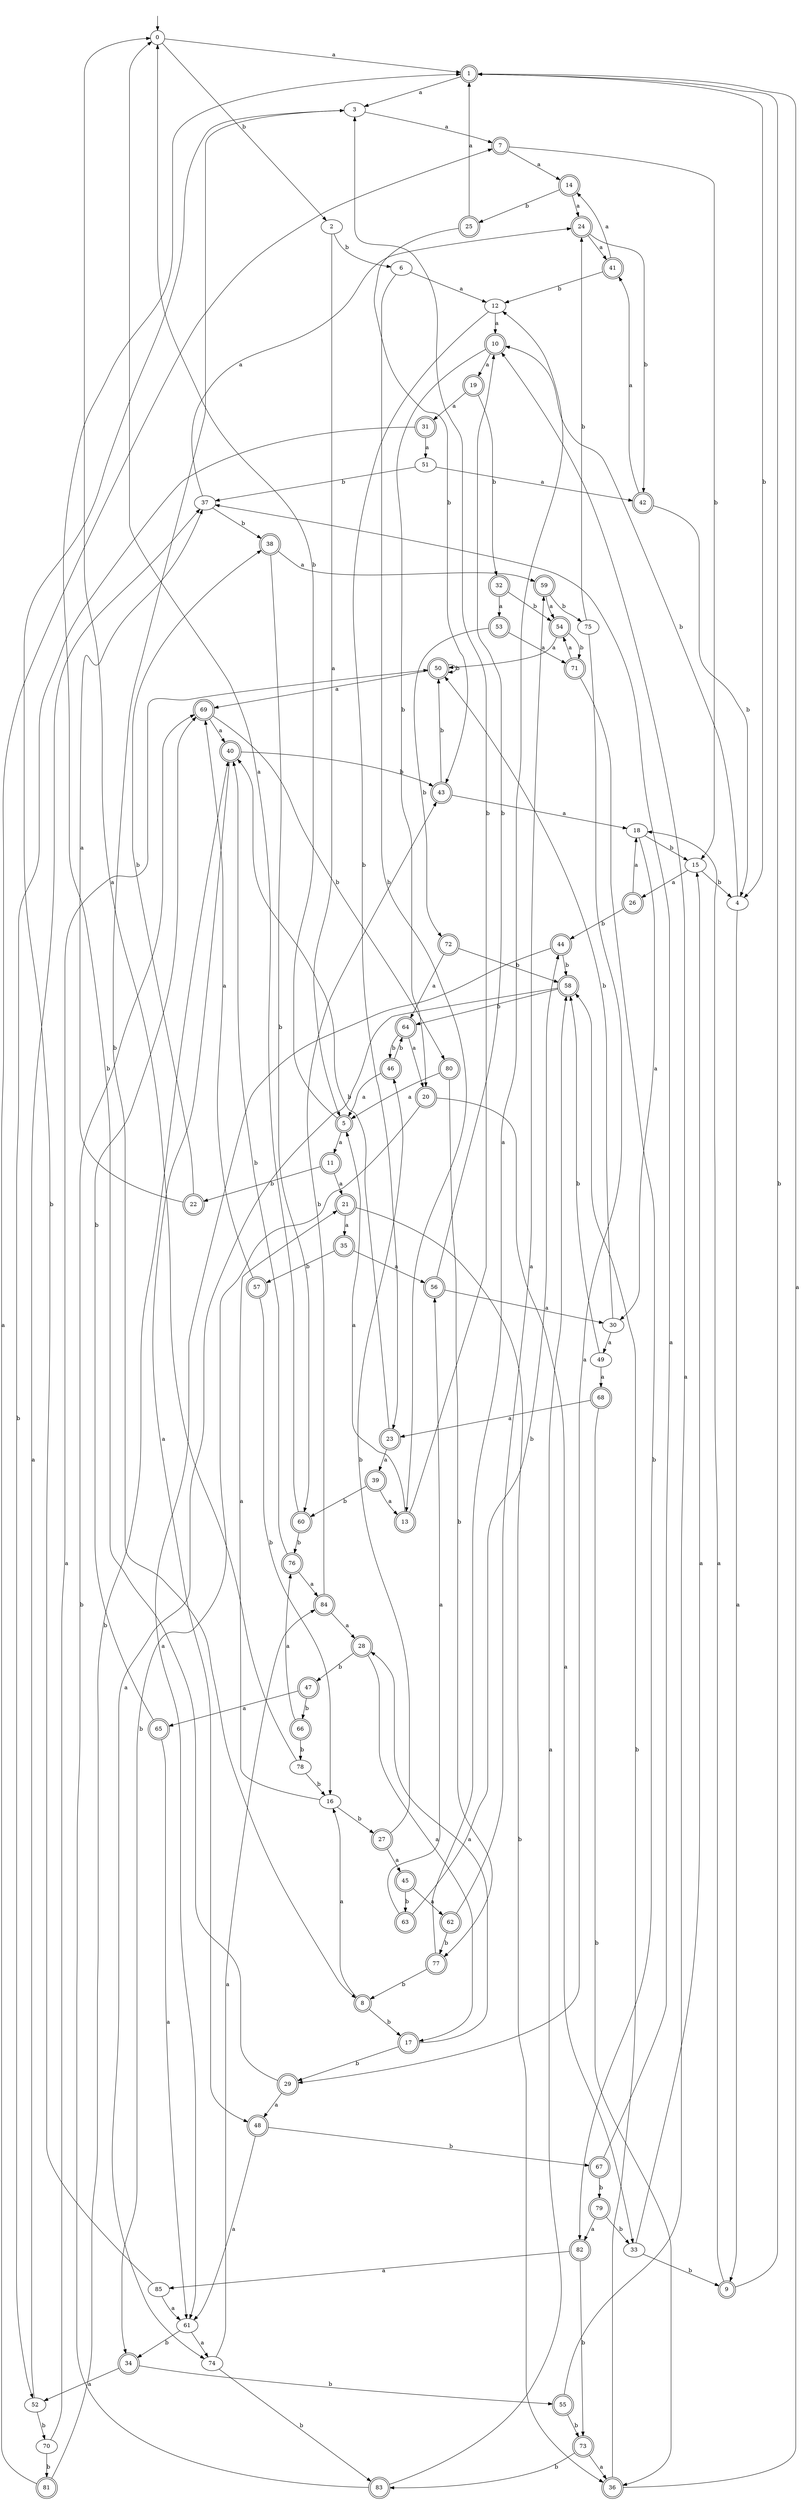 digraph RandomDFA {
  __start0 [label="", shape=none];
  __start0 -> 0 [label=""];
  0 [shape=circle]
  0 -> 1 [label="a"]
  0 -> 2 [label="b"]
  1 [shape=doublecircle]
  1 -> 3 [label="a"]
  1 -> 4 [label="b"]
  2
  2 -> 5 [label="a"]
  2 -> 6 [label="b"]
  3
  3 -> 7 [label="a"]
  3 -> 8 [label="b"]
  4
  4 -> 9 [label="a"]
  4 -> 10 [label="b"]
  5 [shape=doublecircle]
  5 -> 11 [label="a"]
  5 -> 0 [label="b"]
  6
  6 -> 12 [label="a"]
  6 -> 13 [label="b"]
  7 [shape=doublecircle]
  7 -> 14 [label="a"]
  7 -> 15 [label="b"]
  8 [shape=doublecircle]
  8 -> 16 [label="a"]
  8 -> 17 [label="b"]
  9 [shape=doublecircle]
  9 -> 18 [label="a"]
  9 -> 1 [label="b"]
  10 [shape=doublecircle]
  10 -> 19 [label="a"]
  10 -> 20 [label="b"]
  11 [shape=doublecircle]
  11 -> 21 [label="a"]
  11 -> 22 [label="b"]
  12
  12 -> 10 [label="a"]
  12 -> 23 [label="b"]
  13 [shape=doublecircle]
  13 -> 5 [label="a"]
  13 -> 3 [label="b"]
  14 [shape=doublecircle]
  14 -> 24 [label="a"]
  14 -> 25 [label="b"]
  15
  15 -> 26 [label="a"]
  15 -> 4 [label="b"]
  16
  16 -> 21 [label="a"]
  16 -> 27 [label="b"]
  17 [shape=doublecircle]
  17 -> 28 [label="a"]
  17 -> 29 [label="b"]
  18
  18 -> 30 [label="a"]
  18 -> 15 [label="b"]
  19 [shape=doublecircle]
  19 -> 31 [label="a"]
  19 -> 32 [label="b"]
  20 [shape=doublecircle]
  20 -> 33 [label="a"]
  20 -> 34 [label="b"]
  21 [shape=doublecircle]
  21 -> 35 [label="a"]
  21 -> 36 [label="b"]
  22 [shape=doublecircle]
  22 -> 37 [label="a"]
  22 -> 38 [label="b"]
  23 [shape=doublecircle]
  23 -> 39 [label="a"]
  23 -> 40 [label="b"]
  24 [shape=doublecircle]
  24 -> 41 [label="a"]
  24 -> 42 [label="b"]
  25 [shape=doublecircle]
  25 -> 1 [label="a"]
  25 -> 43 [label="b"]
  26 [shape=doublecircle]
  26 -> 18 [label="a"]
  26 -> 44 [label="b"]
  27 [shape=doublecircle]
  27 -> 45 [label="a"]
  27 -> 46 [label="b"]
  28 [shape=doublecircle]
  28 -> 17 [label="a"]
  28 -> 47 [label="b"]
  29 [shape=doublecircle]
  29 -> 48 [label="a"]
  29 -> 1 [label="b"]
  30
  30 -> 49 [label="a"]
  30 -> 50 [label="b"]
  31 [shape=doublecircle]
  31 -> 51 [label="a"]
  31 -> 52 [label="b"]
  32 [shape=doublecircle]
  32 -> 53 [label="a"]
  32 -> 54 [label="b"]
  33
  33 -> 15 [label="a"]
  33 -> 9 [label="b"]
  34 [shape=doublecircle]
  34 -> 52 [label="a"]
  34 -> 55 [label="b"]
  35 [shape=doublecircle]
  35 -> 56 [label="a"]
  35 -> 57 [label="b"]
  36 [shape=doublecircle]
  36 -> 1 [label="a"]
  36 -> 58 [label="b"]
  37
  37 -> 24 [label="a"]
  37 -> 38 [label="b"]
  38 [shape=doublecircle]
  38 -> 59 [label="a"]
  38 -> 60 [label="b"]
  39 [shape=doublecircle]
  39 -> 13 [label="a"]
  39 -> 60 [label="b"]
  40 [shape=doublecircle]
  40 -> 48 [label="a"]
  40 -> 43 [label="b"]
  41 [shape=doublecircle]
  41 -> 14 [label="a"]
  41 -> 12 [label="b"]
  42 [shape=doublecircle]
  42 -> 41 [label="a"]
  42 -> 4 [label="b"]
  43 [shape=doublecircle]
  43 -> 18 [label="a"]
  43 -> 50 [label="b"]
  44 [shape=doublecircle]
  44 -> 61 [label="a"]
  44 -> 58 [label="b"]
  45 [shape=doublecircle]
  45 -> 62 [label="a"]
  45 -> 63 [label="b"]
  46 [shape=doublecircle]
  46 -> 5 [label="a"]
  46 -> 64 [label="b"]
  47 [shape=doublecircle]
  47 -> 65 [label="a"]
  47 -> 66 [label="b"]
  48 [shape=doublecircle]
  48 -> 61 [label="a"]
  48 -> 67 [label="b"]
  49
  49 -> 68 [label="a"]
  49 -> 58 [label="b"]
  50 [shape=doublecircle]
  50 -> 69 [label="a"]
  50 -> 50 [label="b"]
  51
  51 -> 42 [label="a"]
  51 -> 37 [label="b"]
  52
  52 -> 37 [label="a"]
  52 -> 70 [label="b"]
  53 [shape=doublecircle]
  53 -> 71 [label="a"]
  53 -> 72 [label="b"]
  54 [shape=doublecircle]
  54 -> 50 [label="a"]
  54 -> 71 [label="b"]
  55 [shape=doublecircle]
  55 -> 10 [label="a"]
  55 -> 73 [label="b"]
  56 [shape=doublecircle]
  56 -> 30 [label="a"]
  56 -> 10 [label="b"]
  57 [shape=doublecircle]
  57 -> 69 [label="a"]
  57 -> 16 [label="b"]
  58 [shape=doublecircle]
  58 -> 74 [label="a"]
  58 -> 64 [label="b"]
  59 [shape=doublecircle]
  59 -> 54 [label="a"]
  59 -> 75 [label="b"]
  60 [shape=doublecircle]
  60 -> 0 [label="a"]
  60 -> 76 [label="b"]
  61
  61 -> 74 [label="a"]
  61 -> 34 [label="b"]
  62 [shape=doublecircle]
  62 -> 59 [label="a"]
  62 -> 77 [label="b"]
  63 [shape=doublecircle]
  63 -> 56 [label="a"]
  63 -> 44 [label="b"]
  64 [shape=doublecircle]
  64 -> 20 [label="a"]
  64 -> 46 [label="b"]
  65 [shape=doublecircle]
  65 -> 61 [label="a"]
  65 -> 69 [label="b"]
  66 [shape=doublecircle]
  66 -> 76 [label="a"]
  66 -> 78 [label="b"]
  67 [shape=doublecircle]
  67 -> 37 [label="a"]
  67 -> 79 [label="b"]
  68 [shape=doublecircle]
  68 -> 23 [label="a"]
  68 -> 36 [label="b"]
  69 [shape=doublecircle]
  69 -> 40 [label="a"]
  69 -> 80 [label="b"]
  70
  70 -> 50 [label="a"]
  70 -> 81 [label="b"]
  71 [shape=doublecircle]
  71 -> 54 [label="a"]
  71 -> 82 [label="b"]
  72 [shape=doublecircle]
  72 -> 64 [label="a"]
  72 -> 58 [label="b"]
  73 [shape=doublecircle]
  73 -> 36 [label="a"]
  73 -> 83 [label="b"]
  74
  74 -> 84 [label="a"]
  74 -> 83 [label="b"]
  75
  75 -> 29 [label="a"]
  75 -> 24 [label="b"]
  76 [shape=doublecircle]
  76 -> 84 [label="a"]
  76 -> 40 [label="b"]
  77 [shape=doublecircle]
  77 -> 12 [label="a"]
  77 -> 8 [label="b"]
  78
  78 -> 0 [label="a"]
  78 -> 16 [label="b"]
  79 [shape=doublecircle]
  79 -> 82 [label="a"]
  79 -> 33 [label="b"]
  80 [shape=doublecircle]
  80 -> 5 [label="a"]
  80 -> 77 [label="b"]
  81 [shape=doublecircle]
  81 -> 7 [label="a"]
  81 -> 40 [label="b"]
  82 [shape=doublecircle]
  82 -> 85 [label="a"]
  82 -> 73 [label="b"]
  83 [shape=doublecircle]
  83 -> 58 [label="a"]
  83 -> 69 [label="b"]
  84 [shape=doublecircle]
  84 -> 28 [label="a"]
  84 -> 43 [label="b"]
  85
  85 -> 61 [label="a"]
  85 -> 3 [label="b"]
}
